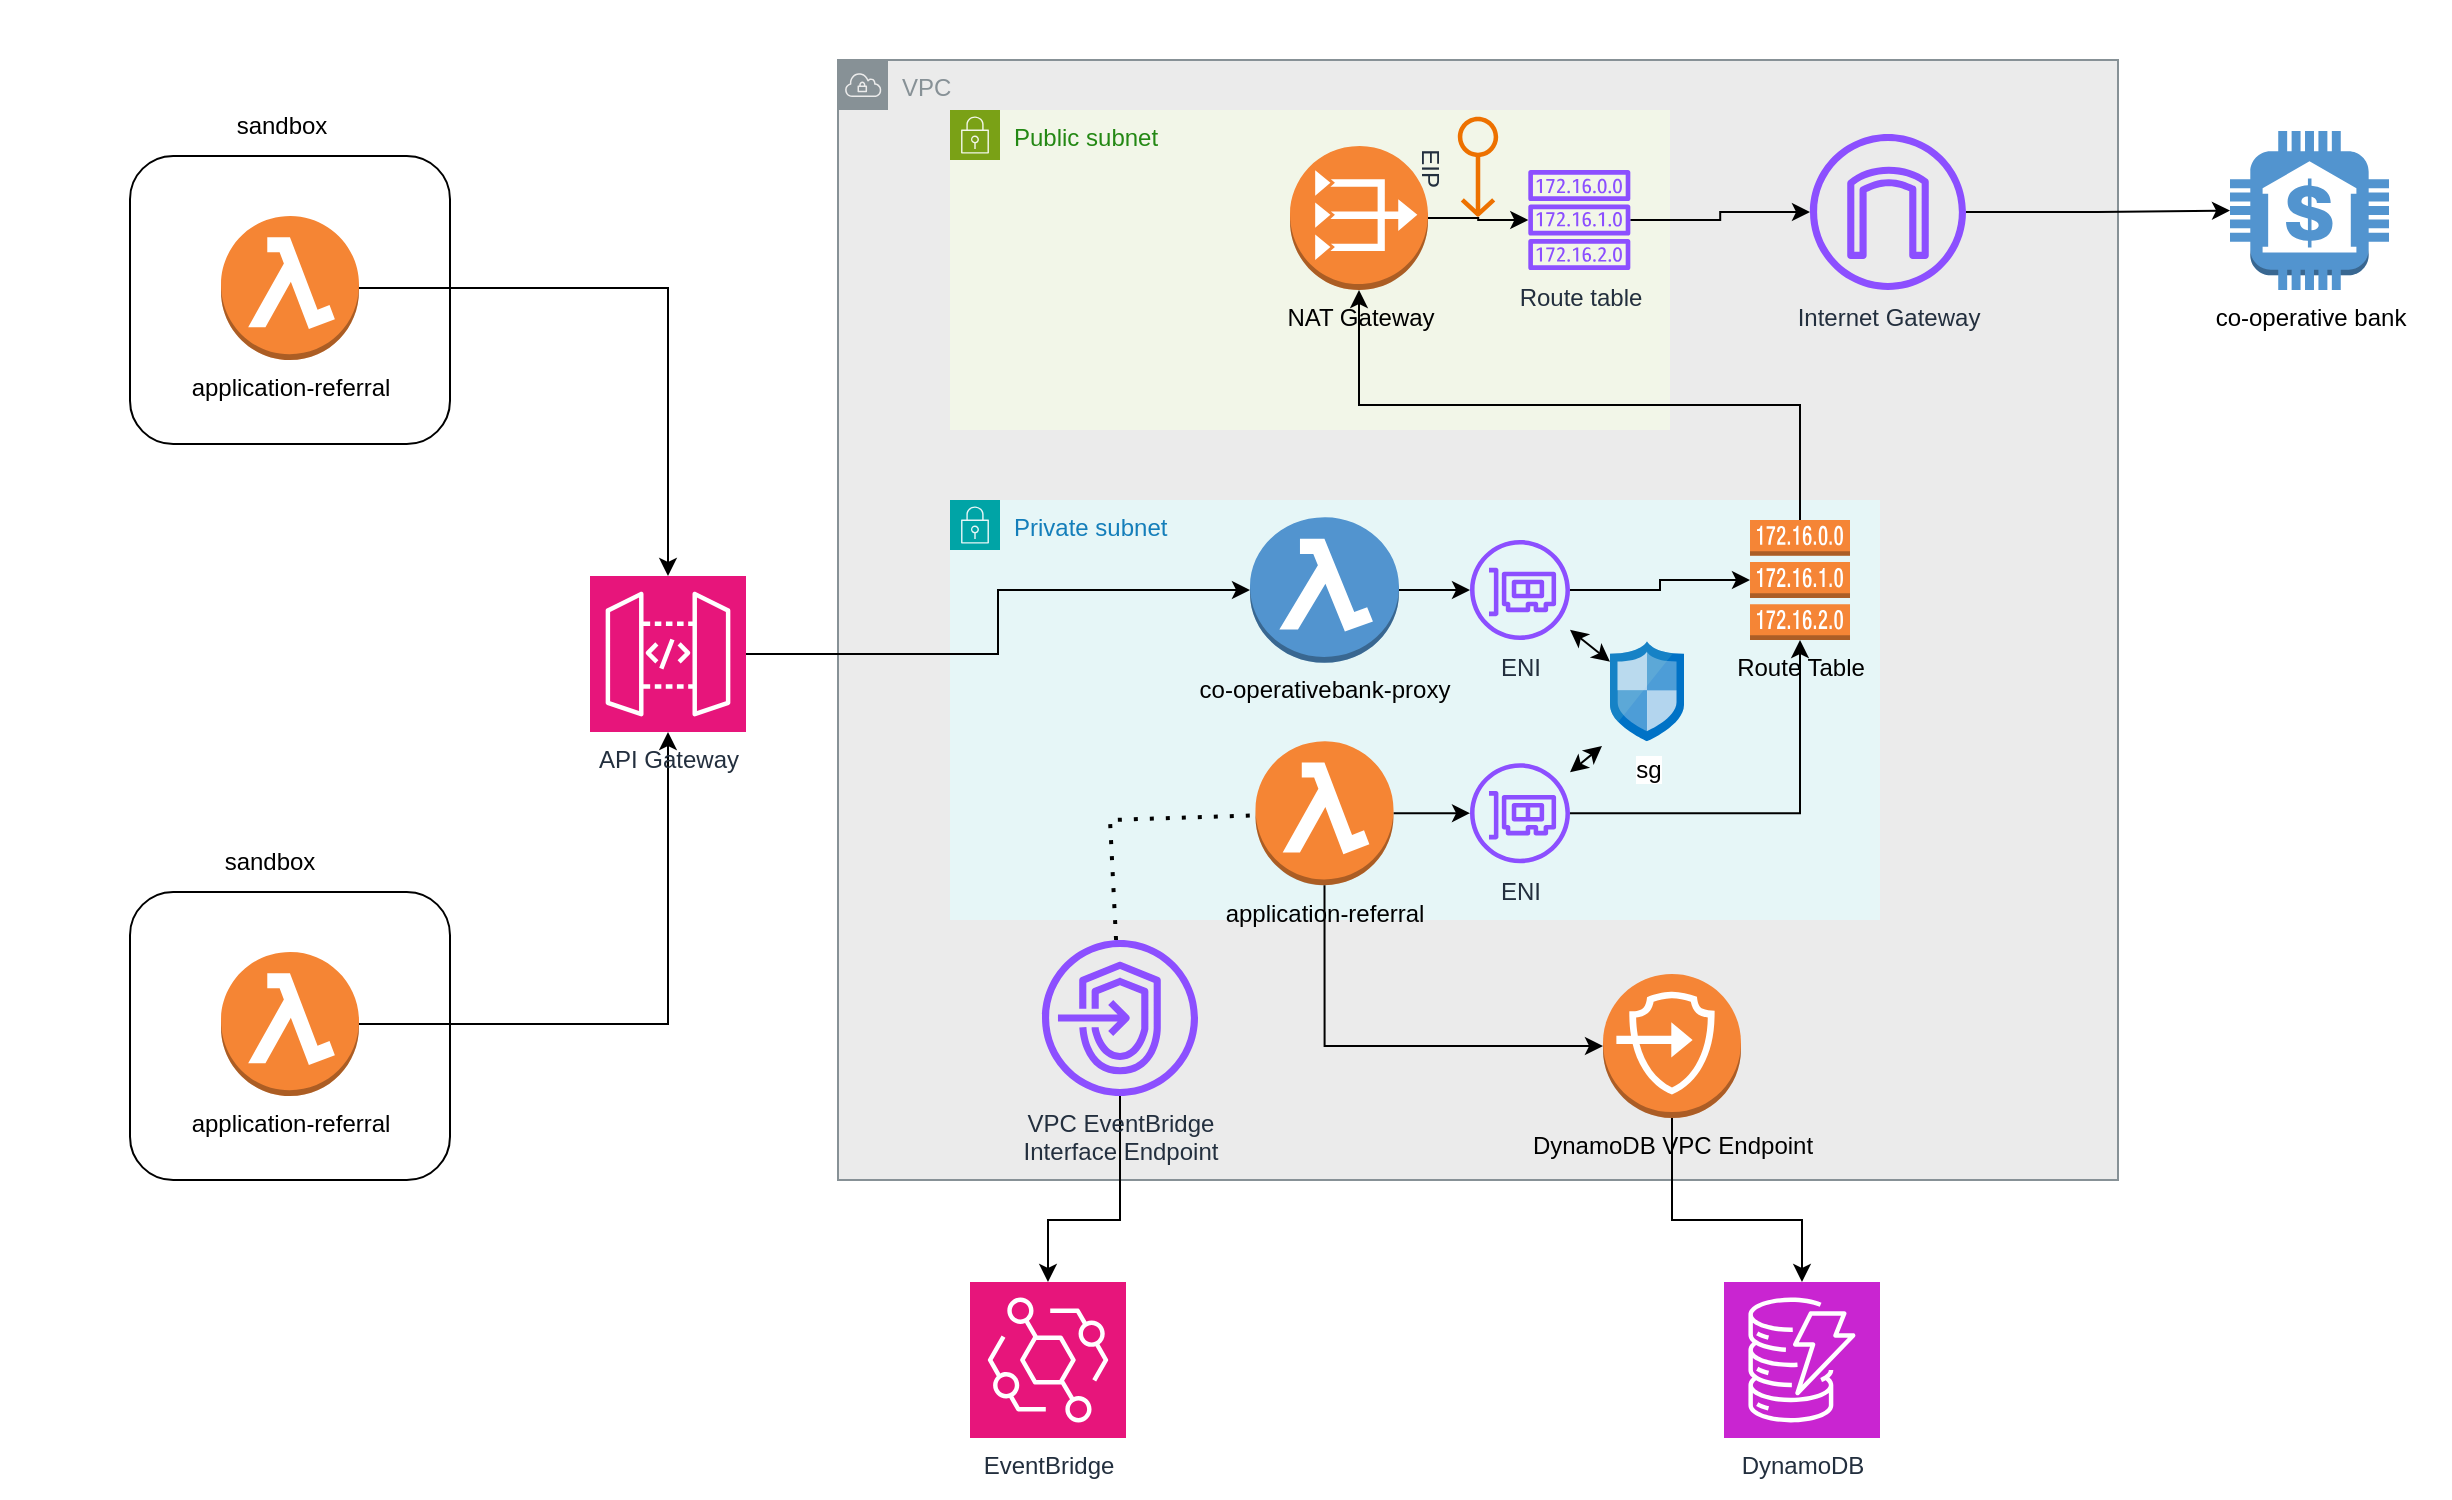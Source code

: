 <mxfile version="26.2.14">
  <diagram name="Page-1" id="rmxNBz-3H48KLPkofMN0">
    <mxGraphModel dx="2041" dy="1144" grid="1" gridSize="10" guides="1" tooltips="1" connect="1" arrows="1" fold="1" page="1" pageScale="1" pageWidth="827" pageHeight="1169" math="0" shadow="0">
      <root>
        <mxCell id="0" />
        <mxCell id="1" parent="0" />
        <mxCell id="jYs0n431p8MNBjK6Ho2J-1" value="VPC" style="sketch=0;outlineConnect=0;gradientColor=none;html=1;whiteSpace=wrap;fontSize=12;fontStyle=0;shape=mxgraph.aws4.group;grIcon=mxgraph.aws4.group_vpc;strokeColor=#879196;fillColor=#EBEBEB;verticalAlign=top;align=left;spacingLeft=30;fontColor=#879196;dashed=0;" parent="1" vertex="1">
          <mxGeometry x="234" y="480" width="640" height="560" as="geometry" />
        </mxCell>
        <mxCell id="jYs0n431p8MNBjK6Ho2J-5" value="Private subnet" style="points=[[0,0],[0.25,0],[0.5,0],[0.75,0],[1,0],[1,0.25],[1,0.5],[1,0.75],[1,1],[0.75,1],[0.5,1],[0.25,1],[0,1],[0,0.75],[0,0.5],[0,0.25]];outlineConnect=0;gradientColor=none;html=1;whiteSpace=wrap;fontSize=12;fontStyle=0;container=1;pointerEvents=0;collapsible=0;recursiveResize=0;shape=mxgraph.aws4.group;grIcon=mxgraph.aws4.group_security_group;grStroke=0;strokeColor=#00A4A6;fillColor=#E6F6F7;verticalAlign=top;align=left;spacingLeft=30;fontColor=#147EBA;dashed=0;" parent="1" vertex="1">
          <mxGeometry x="290" y="700" width="465" height="210" as="geometry" />
        </mxCell>
        <mxCell id="mm62io1ve5PJXhFcudEz-12" style="edgeStyle=orthogonalEdgeStyle;rounded=0;orthogonalLoop=1;jettySize=auto;html=1;exitX=1;exitY=0.5;exitDx=0;exitDy=0;exitPerimeter=0;" parent="jYs0n431p8MNBjK6Ho2J-5" source="jYs0n431p8MNBjK6Ho2J-20" target="jYs0n431p8MNBjK6Ho2J-22" edge="1">
          <mxGeometry relative="1" as="geometry" />
        </mxCell>
        <mxCell id="jYs0n431p8MNBjK6Ho2J-20" value="co-operativebank-proxy" style="outlineConnect=0;dashed=0;verticalLabelPosition=bottom;verticalAlign=top;align=center;html=1;shape=mxgraph.aws3.lambda_function;fillColor=#5294CF;gradientColor=none;" parent="jYs0n431p8MNBjK6Ho2J-5" vertex="1">
          <mxGeometry x="150" y="8.62" width="74.5" height="72.77" as="geometry" />
        </mxCell>
        <mxCell id="jYs0n431p8MNBjK6Ho2J-22" value="ENI" style="sketch=0;outlineConnect=0;fontColor=#232F3E;gradientColor=none;fillColor=#8C4FFF;strokeColor=none;dashed=0;verticalLabelPosition=bottom;verticalAlign=top;align=center;html=1;fontSize=12;fontStyle=0;aspect=fixed;pointerEvents=1;shape=mxgraph.aws4.elastic_network_interface;" parent="jYs0n431p8MNBjK6Ho2J-5" vertex="1">
          <mxGeometry x="260" y="20" width="50" height="50" as="geometry" />
        </mxCell>
        <mxCell id="jYs0n431p8MNBjK6Ho2J-24" value="sg" style="image;sketch=0;aspect=fixed;html=1;points=[];align=center;fontSize=12;image=img/lib/mscae/Network_Security_Groups_Classic.svg;" parent="jYs0n431p8MNBjK6Ho2J-5" vertex="1">
          <mxGeometry x="330" y="70.62" width="37" height="50" as="geometry" />
        </mxCell>
        <mxCell id="jYs0n431p8MNBjK6Ho2J-23" value="ENI" style="sketch=0;outlineConnect=0;fontColor=#232F3E;gradientColor=none;fillColor=#8C4FFF;strokeColor=none;dashed=0;verticalLabelPosition=bottom;verticalAlign=top;align=center;html=1;fontSize=12;fontStyle=0;aspect=fixed;pointerEvents=1;shape=mxgraph.aws4.elastic_network_interface;" parent="jYs0n431p8MNBjK6Ho2J-5" vertex="1">
          <mxGeometry x="260" y="131.62" width="50" height="50" as="geometry" />
        </mxCell>
        <mxCell id="jYs0n431p8MNBjK6Ho2J-31" value="" style="endArrow=classic;startArrow=classic;html=1;rounded=0;" parent="jYs0n431p8MNBjK6Ho2J-5" source="jYs0n431p8MNBjK6Ho2J-24" target="jYs0n431p8MNBjK6Ho2J-22" edge="1">
          <mxGeometry width="50" height="50" relative="1" as="geometry">
            <mxPoint x="100" y="110" as="sourcePoint" />
            <mxPoint x="150" y="60" as="targetPoint" />
          </mxGeometry>
        </mxCell>
        <mxCell id="jYs0n431p8MNBjK6Ho2J-32" value="" style="endArrow=classic;startArrow=classic;html=1;rounded=0;entryX=-0.108;entryY=1.048;entryDx=0;entryDy=0;entryPerimeter=0;" parent="jYs0n431p8MNBjK6Ho2J-5" source="jYs0n431p8MNBjK6Ho2J-23" target="jYs0n431p8MNBjK6Ho2J-24" edge="1">
          <mxGeometry width="50" height="50" relative="1" as="geometry">
            <mxPoint x="100" y="110" as="sourcePoint" />
            <mxPoint x="150" y="60" as="targetPoint" />
          </mxGeometry>
        </mxCell>
        <mxCell id="mm62io1ve5PJXhFcudEz-13" style="edgeStyle=orthogonalEdgeStyle;rounded=0;orthogonalLoop=1;jettySize=auto;html=1;exitX=1;exitY=0.5;exitDx=0;exitDy=0;exitPerimeter=0;" parent="jYs0n431p8MNBjK6Ho2J-5" source="jYs0n431p8MNBjK6Ho2J-17" target="jYs0n431p8MNBjK6Ho2J-23" edge="1">
          <mxGeometry relative="1" as="geometry" />
        </mxCell>
        <mxCell id="jYs0n431p8MNBjK6Ho2J-17" value="application-referral" style="outlineConnect=0;dashed=0;verticalLabelPosition=bottom;verticalAlign=top;align=center;html=1;shape=mxgraph.aws3.lambda_function;fillColor=#F58534;gradientColor=none;" parent="jYs0n431p8MNBjK6Ho2J-5" vertex="1">
          <mxGeometry x="152.75" y="120.62" width="69" height="72" as="geometry" />
        </mxCell>
        <mxCell id="jYs0n431p8MNBjK6Ho2J-2" value="Public subnet" style="points=[[0,0],[0.25,0],[0.5,0],[0.75,0],[1,0],[1,0.25],[1,0.5],[1,0.75],[1,1],[0.75,1],[0.5,1],[0.25,1],[0,1],[0,0.75],[0,0.5],[0,0.25]];outlineConnect=0;gradientColor=none;html=1;whiteSpace=wrap;fontSize=12;fontStyle=0;container=1;pointerEvents=0;collapsible=0;recursiveResize=0;shape=mxgraph.aws4.group;grIcon=mxgraph.aws4.group_security_group;grStroke=0;strokeColor=#7AA116;fillColor=#F2F6E8;verticalAlign=top;align=left;spacingLeft=30;fontColor=#248814;dashed=0;" parent="1" vertex="1">
          <mxGeometry x="290" y="505" width="360" height="160" as="geometry" />
        </mxCell>
        <mxCell id="jYs0n431p8MNBjK6Ho2J-9" style="edgeStyle=orthogonalEdgeStyle;rounded=0;orthogonalLoop=1;jettySize=auto;html=1;exitX=1;exitY=0.5;exitDx=0;exitDy=0;exitPerimeter=0;" parent="1" source="jYs0n431p8MNBjK6Ho2J-44" target="jYs0n431p8MNBjK6Ho2J-39" edge="1">
          <mxGeometry relative="1" as="geometry" />
        </mxCell>
        <mxCell id="jYs0n431p8MNBjK6Ho2J-6" value="NAT Gateway" style="outlineConnect=0;dashed=0;verticalLabelPosition=bottom;verticalAlign=top;align=center;html=1;shape=mxgraph.aws3.vpc_nat_gateway;fillColor=#F58534;gradientColor=none;" parent="1" vertex="1">
          <mxGeometry x="460" y="523" width="69" height="72" as="geometry" />
        </mxCell>
        <mxCell id="jYs0n431p8MNBjK6Ho2J-8" value="EIP" style="sketch=0;outlineConnect=0;fontColor=#232F3E;gradientColor=none;fillColor=#ED7100;strokeColor=none;dashed=0;verticalLabelPosition=bottom;verticalAlign=top;align=center;html=1;fontSize=12;fontStyle=0;aspect=fixed;pointerEvents=1;shape=mxgraph.aws4.elastic_ip_address;rotation=90;" parent="1" vertex="1">
          <mxGeometry x="529" y="523" width="50" height="20.83" as="geometry" />
        </mxCell>
        <mxCell id="jYs0n431p8MNBjK6Ho2J-16" style="edgeStyle=orthogonalEdgeStyle;rounded=0;orthogonalLoop=1;jettySize=auto;html=1;exitX=0.5;exitY=0;exitDx=0;exitDy=0;exitPerimeter=0;" parent="1" source="jYs0n431p8MNBjK6Ho2J-10" target="jYs0n431p8MNBjK6Ho2J-6" edge="1">
          <mxGeometry relative="1" as="geometry" />
        </mxCell>
        <mxCell id="jYs0n431p8MNBjK6Ho2J-10" value="Route Table" style="outlineConnect=0;dashed=0;verticalLabelPosition=bottom;verticalAlign=top;align=center;html=1;shape=mxgraph.aws3.route_table;fillColor=#F58536;gradientColor=none;" parent="1" vertex="1">
          <mxGeometry x="690" y="710" width="50" height="60" as="geometry" />
        </mxCell>
        <mxCell id="jYs0n431p8MNBjK6Ho2J-28" value="" style="edgeStyle=orthogonalEdgeStyle;rounded=0;orthogonalLoop=1;jettySize=auto;html=1;" parent="1" source="jYs0n431p8MNBjK6Ho2J-23" target="jYs0n431p8MNBjK6Ho2J-10" edge="1">
          <mxGeometry relative="1" as="geometry">
            <mxPoint x="675" y="856.62" as="targetPoint" />
          </mxGeometry>
        </mxCell>
        <mxCell id="jYs0n431p8MNBjK6Ho2J-29" value="" style="edgeStyle=orthogonalEdgeStyle;rounded=0;orthogonalLoop=1;jettySize=auto;html=1;" parent="1" source="jYs0n431p8MNBjK6Ho2J-22" target="jYs0n431p8MNBjK6Ho2J-10" edge="1">
          <mxGeometry relative="1" as="geometry" />
        </mxCell>
        <mxCell id="jYs0n431p8MNBjK6Ho2J-38" value="co-operative bank" style="outlineConnect=0;dashed=0;verticalLabelPosition=bottom;verticalAlign=top;align=center;html=1;shape=mxgraph.aws3.bank;fillColor=#5294CF;gradientColor=none;" parent="1" vertex="1">
          <mxGeometry x="930" y="515.5" width="79.5" height="79.5" as="geometry" />
        </mxCell>
        <mxCell id="jYs0n431p8MNBjK6Ho2J-43" value="" style="edgeStyle=orthogonalEdgeStyle;rounded=0;orthogonalLoop=1;jettySize=auto;html=1;entryX=0;entryY=0.5;entryDx=0;entryDy=0;entryPerimeter=0;" parent="1" source="jYs0n431p8MNBjK6Ho2J-39" target="jYs0n431p8MNBjK6Ho2J-38" edge="1">
          <mxGeometry relative="1" as="geometry">
            <mxPoint x="940" y="490" as="targetPoint" />
          </mxGeometry>
        </mxCell>
        <mxCell id="jYs0n431p8MNBjK6Ho2J-39" value="Internet Gateway" style="sketch=0;outlineConnect=0;fontColor=#232F3E;gradientColor=none;fillColor=#8C4FFF;strokeColor=none;dashed=0;verticalLabelPosition=bottom;verticalAlign=top;align=center;html=1;fontSize=12;fontStyle=0;aspect=fixed;pointerEvents=1;shape=mxgraph.aws4.internet_gateway;" parent="1" vertex="1">
          <mxGeometry x="720" y="517" width="78" height="78" as="geometry" />
        </mxCell>
        <mxCell id="jYs0n431p8MNBjK6Ho2J-45" value="" style="edgeStyle=orthogonalEdgeStyle;rounded=0;orthogonalLoop=1;jettySize=auto;html=1;exitX=1;exitY=0.5;exitDx=0;exitDy=0;exitPerimeter=0;" parent="1" source="jYs0n431p8MNBjK6Ho2J-6" target="jYs0n431p8MNBjK6Ho2J-44" edge="1">
          <mxGeometry relative="1" as="geometry">
            <mxPoint x="529" y="559" as="sourcePoint" />
            <mxPoint x="720" y="556" as="targetPoint" />
          </mxGeometry>
        </mxCell>
        <mxCell id="jYs0n431p8MNBjK6Ho2J-44" value="Route table" style="sketch=0;outlineConnect=0;fontColor=#232F3E;gradientColor=none;fillColor=#8C4FFF;strokeColor=none;dashed=0;verticalLabelPosition=bottom;verticalAlign=top;align=center;html=1;fontSize=12;fontStyle=0;aspect=fixed;pointerEvents=1;shape=mxgraph.aws4.route_table;" parent="1" vertex="1">
          <mxGeometry x="579" y="535" width="51.32" height="50" as="geometry" />
        </mxCell>
        <mxCell id="mm62io1ve5PJXhFcudEz-1" value="" style="rounded=1;whiteSpace=wrap;html=1;" parent="1" vertex="1">
          <mxGeometry x="-120" y="528" width="160" height="144" as="geometry" />
        </mxCell>
        <mxCell id="mm62io1ve5PJXhFcudEz-2" value="application-referral" style="outlineConnect=0;dashed=0;verticalLabelPosition=bottom;verticalAlign=top;align=center;html=1;shape=mxgraph.aws3.lambda_function;fillColor=#F58534;gradientColor=none;" parent="1" vertex="1">
          <mxGeometry x="-74.5" y="558" width="69" height="72" as="geometry" />
        </mxCell>
        <mxCell id="mm62io1ve5PJXhFcudEz-3" value="" style="rounded=1;whiteSpace=wrap;html=1;" parent="1" vertex="1">
          <mxGeometry x="-120" y="896" width="160" height="144" as="geometry" />
        </mxCell>
        <mxCell id="mm62io1ve5PJXhFcudEz-11" style="edgeStyle=orthogonalEdgeStyle;rounded=0;orthogonalLoop=1;jettySize=auto;html=1;exitX=1;exitY=0.5;exitDx=0;exitDy=0;exitPerimeter=0;" parent="1" source="mm62io1ve5PJXhFcudEz-4" target="mm62io1ve5PJXhFcudEz-7" edge="1">
          <mxGeometry relative="1" as="geometry" />
        </mxCell>
        <mxCell id="mm62io1ve5PJXhFcudEz-4" value="application-referral" style="outlineConnect=0;dashed=0;verticalLabelPosition=bottom;verticalAlign=top;align=center;html=1;shape=mxgraph.aws3.lambda_function;fillColor=#F58534;gradientColor=none;" parent="1" vertex="1">
          <mxGeometry x="-74.5" y="926" width="69" height="72" as="geometry" />
        </mxCell>
        <mxCell id="mm62io1ve5PJXhFcudEz-5" value="sandbox" style="text;html=1;align=center;verticalAlign=middle;whiteSpace=wrap;rounded=0;" parent="1" vertex="1">
          <mxGeometry x="-74.5" y="498" width="60" height="30" as="geometry" />
        </mxCell>
        <mxCell id="mm62io1ve5PJXhFcudEz-6" value="sandbox" style="text;html=1;align=center;verticalAlign=middle;whiteSpace=wrap;rounded=0;" parent="1" vertex="1">
          <mxGeometry x="-80" y="866" width="60" height="30" as="geometry" />
        </mxCell>
        <mxCell id="mm62io1ve5PJXhFcudEz-7" value="API Gateway" style="sketch=0;points=[[0,0,0],[0.25,0,0],[0.5,0,0],[0.75,0,0],[1,0,0],[0,1,0],[0.25,1,0],[0.5,1,0],[0.75,1,0],[1,1,0],[0,0.25,0],[0,0.5,0],[0,0.75,0],[1,0.25,0],[1,0.5,0],[1,0.75,0]];outlineConnect=0;fontColor=#232F3E;fillColor=#E7157B;strokeColor=#ffffff;dashed=0;verticalLabelPosition=bottom;verticalAlign=top;align=center;html=1;fontSize=12;fontStyle=0;aspect=fixed;shape=mxgraph.aws4.resourceIcon;resIcon=mxgraph.aws4.api_gateway;" parent="1" vertex="1">
          <mxGeometry x="110" y="738" width="78" height="78" as="geometry" />
        </mxCell>
        <mxCell id="mm62io1ve5PJXhFcudEz-8" style="edgeStyle=orthogonalEdgeStyle;rounded=0;orthogonalLoop=1;jettySize=auto;html=1;entryX=0.5;entryY=0;entryDx=0;entryDy=0;entryPerimeter=0;" parent="1" source="mm62io1ve5PJXhFcudEz-2" target="mm62io1ve5PJXhFcudEz-7" edge="1">
          <mxGeometry relative="1" as="geometry" />
        </mxCell>
        <mxCell id="mm62io1ve5PJXhFcudEz-10" style="edgeStyle=orthogonalEdgeStyle;rounded=0;orthogonalLoop=1;jettySize=auto;html=1;exitX=1;exitY=0.5;exitDx=0;exitDy=0;exitPerimeter=0;entryX=0;entryY=0.5;entryDx=0;entryDy=0;entryPerimeter=0;" parent="1" source="mm62io1ve5PJXhFcudEz-7" target="jYs0n431p8MNBjK6Ho2J-20" edge="1">
          <mxGeometry relative="1" as="geometry" />
        </mxCell>
        <mxCell id="mm62io1ve5PJXhFcudEz-14" value="DynamoDB VPC Endpoint" style="outlineConnect=0;dashed=0;verticalLabelPosition=bottom;verticalAlign=top;align=center;html=1;shape=mxgraph.aws3.endpoints;fillColor=#F58536;gradientColor=none;" parent="1" vertex="1">
          <mxGeometry x="616.5" y="937" width="69" height="72" as="geometry" />
        </mxCell>
        <mxCell id="mm62io1ve5PJXhFcudEz-16" value="DynamoDB" style="sketch=0;points=[[0,0,0],[0.25,0,0],[0.5,0,0],[0.75,0,0],[1,0,0],[0,1,0],[0.25,1,0],[0.5,1,0],[0.75,1,0],[1,1,0],[0,0.25,0],[0,0.5,0],[0,0.75,0],[1,0.25,0],[1,0.5,0],[1,0.75,0]];outlineConnect=0;fontColor=#232F3E;fillColor=#C925D1;strokeColor=#ffffff;dashed=0;verticalLabelPosition=bottom;verticalAlign=top;align=center;html=1;fontSize=12;fontStyle=0;aspect=fixed;shape=mxgraph.aws4.resourceIcon;resIcon=mxgraph.aws4.dynamodb;" parent="1" vertex="1">
          <mxGeometry x="677" y="1091" width="78" height="78" as="geometry" />
        </mxCell>
        <mxCell id="mm62io1ve5PJXhFcudEz-17" style="edgeStyle=orthogonalEdgeStyle;rounded=0;orthogonalLoop=1;jettySize=auto;html=1;exitX=0.5;exitY=1;exitDx=0;exitDy=0;exitPerimeter=0;entryX=0.5;entryY=0;entryDx=0;entryDy=0;entryPerimeter=0;" parent="1" source="mm62io1ve5PJXhFcudEz-14" target="mm62io1ve5PJXhFcudEz-16" edge="1">
          <mxGeometry relative="1" as="geometry">
            <Array as="points">
              <mxPoint x="651" y="1060" />
              <mxPoint x="716" y="1060" />
            </Array>
          </mxGeometry>
        </mxCell>
        <mxCell id="mm62io1ve5PJXhFcudEz-18" value="EventBridge" style="sketch=0;points=[[0,0,0],[0.25,0,0],[0.5,0,0],[0.75,0,0],[1,0,0],[0,1,0],[0.25,1,0],[0.5,1,0],[0.75,1,0],[1,1,0],[0,0.25,0],[0,0.5,0],[0,0.75,0],[1,0.25,0],[1,0.5,0],[1,0.75,0]];outlineConnect=0;fontColor=#232F3E;fillColor=#E7157B;strokeColor=#ffffff;dashed=0;verticalLabelPosition=bottom;verticalAlign=top;align=center;html=1;fontSize=12;fontStyle=0;aspect=fixed;shape=mxgraph.aws4.resourceIcon;resIcon=mxgraph.aws4.eventbridge;" parent="1" vertex="1">
          <mxGeometry x="300" y="1091" width="78" height="78" as="geometry" />
        </mxCell>
        <mxCell id="mm62io1ve5PJXhFcudEz-21" value="" style="edgeStyle=orthogonalEdgeStyle;rounded=0;orthogonalLoop=1;jettySize=auto;html=1;" parent="1" source="mm62io1ve5PJXhFcudEz-19" target="mm62io1ve5PJXhFcudEz-18" edge="1">
          <mxGeometry relative="1" as="geometry">
            <Array as="points">
              <mxPoint x="375" y="1060" />
              <mxPoint x="339" y="1060" />
            </Array>
          </mxGeometry>
        </mxCell>
        <mxCell id="mm62io1ve5PJXhFcudEz-19" value="VPC EventBridge&lt;br&gt;Interface Endpoint" style="sketch=0;outlineConnect=0;fontColor=#232F3E;gradientColor=none;fillColor=#8C4FFF;strokeColor=none;dashed=0;verticalLabelPosition=bottom;verticalAlign=top;align=center;html=1;fontSize=12;fontStyle=0;aspect=fixed;pointerEvents=1;shape=mxgraph.aws4.endpoints;" parent="1" vertex="1">
          <mxGeometry x="336" y="920" width="78" height="78" as="geometry" />
        </mxCell>
        <mxCell id="mm62io1ve5PJXhFcudEz-22" style="edgeStyle=orthogonalEdgeStyle;rounded=0;orthogonalLoop=1;jettySize=auto;html=1;exitX=0.5;exitY=1;exitDx=0;exitDy=0;exitPerimeter=0;entryX=0;entryY=0.5;entryDx=0;entryDy=0;entryPerimeter=0;" parent="1" source="jYs0n431p8MNBjK6Ho2J-17" target="mm62io1ve5PJXhFcudEz-14" edge="1">
          <mxGeometry relative="1" as="geometry" />
        </mxCell>
        <mxCell id="mm62io1ve5PJXhFcudEz-24" value="&amp;nbsp;&amp;nbsp;" style="text;html=1;align=center;verticalAlign=middle;resizable=0;points=[];autosize=1;strokeColor=none;fillColor=none;" parent="1" vertex="1">
          <mxGeometry x="-150" y="708" width="30" height="30" as="geometry" />
        </mxCell>
        <mxCell id="mm62io1ve5PJXhFcudEz-25" value="&amp;nbsp;&amp;nbsp;" style="text;html=1;align=center;verticalAlign=middle;resizable=0;points=[];autosize=1;strokeColor=none;fillColor=none;" parent="1" vertex="1">
          <mxGeometry x="-185" y="818" width="30" height="30" as="geometry" />
        </mxCell>
        <mxCell id="mm62io1ve5PJXhFcudEz-27" value="&amp;nbsp;&amp;nbsp;" style="text;html=1;align=center;verticalAlign=middle;resizable=0;points=[];autosize=1;strokeColor=none;fillColor=none;" parent="1" vertex="1">
          <mxGeometry x="507.5" y="450" width="30" height="30" as="geometry" />
        </mxCell>
        <mxCell id="mm62io1ve5PJXhFcudEz-28" value="&amp;nbsp;&amp;nbsp;" style="text;html=1;align=center;verticalAlign=middle;resizable=0;points=[];autosize=1;strokeColor=none;fillColor=none;" parent="1" vertex="1">
          <mxGeometry x="1010" y="738" width="30" height="30" as="geometry" />
        </mxCell>
        <mxCell id="mm62io1ve5PJXhFcudEz-29" value="&amp;nbsp;&amp;nbsp;" style="text;html=1;align=center;verticalAlign=middle;resizable=0;points=[];autosize=1;strokeColor=none;fillColor=none;" parent="1" vertex="1">
          <mxGeometry x="479.5" y="1169" width="30" height="30" as="geometry" />
        </mxCell>
        <mxCell id="uJPyFLKgHLozUTgYJoUm-1" value="" style="endArrow=none;dashed=1;html=1;dashPattern=1 3;strokeWidth=2;rounded=0;" edge="1" parent="1" source="mm62io1ve5PJXhFcudEz-19" target="jYs0n431p8MNBjK6Ho2J-17">
          <mxGeometry width="50" height="50" relative="1" as="geometry">
            <mxPoint x="380" y="910" as="sourcePoint" />
            <mxPoint x="430" y="860" as="targetPoint" />
            <Array as="points">
              <mxPoint x="370" y="860" />
            </Array>
          </mxGeometry>
        </mxCell>
      </root>
    </mxGraphModel>
  </diagram>
</mxfile>

